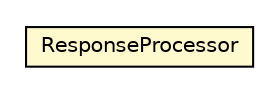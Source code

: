 #!/usr/local/bin/dot
#
# Class diagram 
# Generated by UMLGraph version R5_6-24-gf6e263 (http://www.umlgraph.org/)
#

digraph G {
	edge [fontname="Helvetica",fontsize=10,labelfontname="Helvetica",labelfontsize=10];
	node [fontname="Helvetica",fontsize=10,shape=plaintext];
	nodesep=0.25;
	ranksep=0.5;
	// io.reinert.requestor.core.ResponseProcessor
	c48506 [label=<<table title="io.reinert.requestor.core.ResponseProcessor" border="0" cellborder="1" cellspacing="0" cellpadding="2" port="p" bgcolor="lemonChiffon" href="./ResponseProcessor.html">
		<tr><td><table border="0" cellspacing="0" cellpadding="1">
<tr><td align="center" balign="center"> ResponseProcessor </td></tr>
		</table></td></tr>
		</table>>, URL="./ResponseProcessor.html", fontname="Helvetica", fontcolor="black", fontsize=10.0];
}

